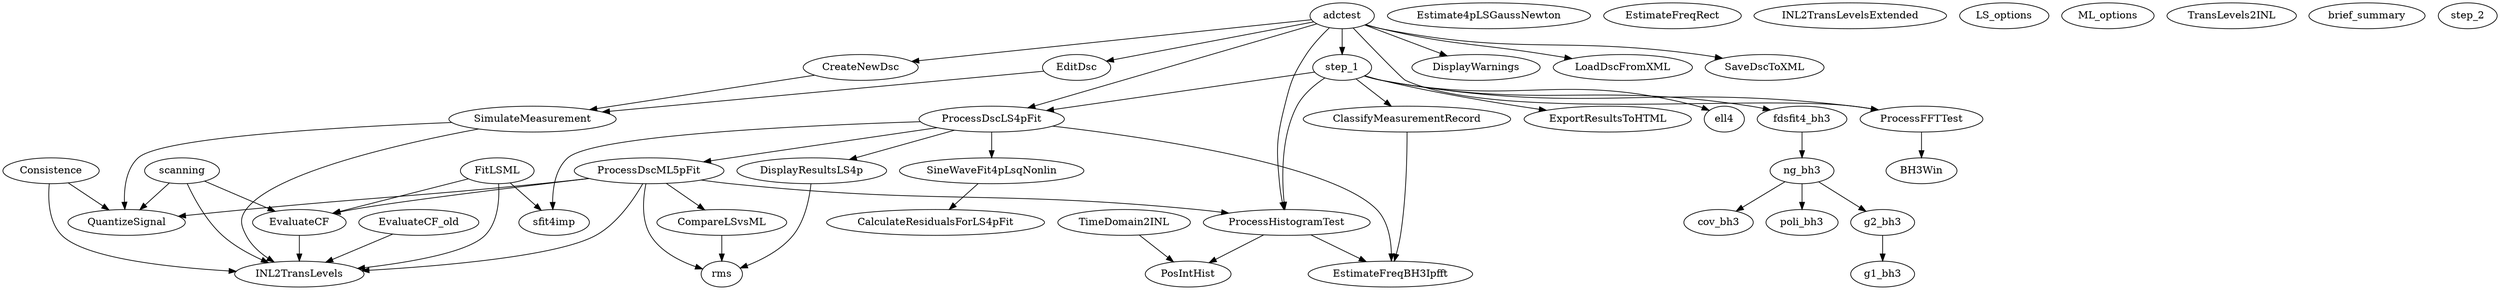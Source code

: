 /* Created by mdot for Matlab */
digraph m2html {
  ClassifyMeasurementRecord -> EstimateFreqBH3Ipfft;
  CompareLSvsML -> rms;
  Consistence -> INL2TransLevels;
  Consistence -> QuantizeSignal;
  CreateNewDsc -> SimulateMeasurement;
  DisplayResultsLS4p -> rms;
  EditDsc -> SimulateMeasurement;
  EvaluateCF -> INL2TransLevels;
  EvaluateCF_old -> INL2TransLevels;
  FitLSML -> EvaluateCF;
  FitLSML -> INL2TransLevels;
  FitLSML -> sfit4imp;
  ProcessDscLS4pFit -> DisplayResultsLS4p;
  ProcessDscLS4pFit -> EstimateFreqBH3Ipfft;
  ProcessDscLS4pFit -> ProcessDscML5pFit;
  ProcessDscLS4pFit -> SineWaveFit4pLsqNonlin;
  ProcessDscLS4pFit -> sfit4imp;
  ProcessDscML5pFit -> CompareLSvsML;
  ProcessDscML5pFit -> EvaluateCF;
  ProcessDscML5pFit -> INL2TransLevels;
  ProcessDscML5pFit -> ProcessHistogramTest;
  ProcessDscML5pFit -> QuantizeSignal;
  ProcessDscML5pFit -> rms;
  ProcessFFTTest -> BH3Win;
  ProcessHistogramTest -> EstimateFreqBH3Ipfft;
  ProcessHistogramTest -> PosIntHist;
  SimulateMeasurement -> INL2TransLevels;
  SimulateMeasurement -> QuantizeSignal;
  SineWaveFit4pLsqNonlin -> CalculateResidualsForLS4pFit;
  TimeDomain2INL -> PosIntHist;
  adctest -> CreateNewDsc;
  adctest -> DisplayWarnings;
  adctest -> EditDsc;
  adctest -> LoadDscFromXML;
  adctest -> ProcessDscLS4pFit;
  adctest -> ProcessFFTTest;
  adctest -> ProcessHistogramTest;
  adctest -> SaveDscToXML;
  adctest -> step_1;
  fdsfit4_bh3 -> ng_bh3;
  g2_bh3 -> g1_bh3;
  ng_bh3 -> cov_bh3;
  ng_bh3 -> g2_bh3;
  ng_bh3 -> poli_bh3;
  scanning -> EvaluateCF;
  scanning -> INL2TransLevels;
  scanning -> QuantizeSignal;
  step_1 -> ClassifyMeasurementRecord;
  step_1 -> ExportResultsToHTML;
  step_1 -> ProcessDscLS4pFit;
  step_1 -> ProcessFFTTest;
  step_1 -> ProcessHistogramTest;
  step_1 -> ell4;
  step_1 -> fdsfit4_bh3;

  BH3Win [URL="BH3Win.html"];
  CalculateResidualsForLS4pFit [URL="CalculateResidualsForLS4pFit.html"];
  ClassifyMeasurementRecord [URL="ClassifyMeasurementRecord.html"];
  CompareLSvsML [URL="CompareLSvsML.html"];
  Consistence [URL="Consistence.html"];
  CreateNewDsc [URL="CreateNewDsc.html"];
  DisplayResultsLS4p [URL="DisplayResultsLS4p.html"];
  DisplayWarnings [URL="DisplayWarnings.html"];
  EditDsc [URL="EditDsc.html"];
  Estimate4pLSGaussNewton [URL="Estimate4pLSGaussNewton.html"];
  EstimateFreqBH3Ipfft [URL="EstimateFreqBH3Ipfft.html"];
  EstimateFreqRect [URL="EstimateFreqRect.html"];
  EvaluateCF [URL="EvaluateCF.html"];
  EvaluateCF_old [URL="EvaluateCF_old.html"];
  ExportResultsToHTML [URL="ExportResultsToHTML.html"];
  FitLSML [URL="FitLSML.html"];
  INL2TransLevels [URL="INL2TransLevels.html"];
  INL2TransLevelsExtended [URL="INL2TransLevelsExtended.html"];
  LS_options [URL="LS_options.html"];
  LoadDscFromXML [URL="LoadDscFromXML.html"];
  ML_options [URL="ML_options.html"];
  PosIntHist [URL="PosIntHist.html"];
  ProcessDscLS4pFit [URL="ProcessDscLS4pFit.html"];
  ProcessDscML5pFit [URL="ProcessDscML5pFit.html"];
  ProcessFFTTest [URL="ProcessFFTTest.html"];
  ProcessHistogramTest [URL="ProcessHistogramTest.html"];
  QuantizeSignal [URL="QuantizeSignal.html"];
  SaveDscToXML [URL="SaveDscToXML.html"];
  SimulateMeasurement [URL="SimulateMeasurement.html"];
  SineWaveFit4pLsqNonlin [URL="SineWaveFit4pLsqNonlin.html"];
  TimeDomain2INL [URL="TimeDomain2INL.html"];
  TransLevels2INL [URL="TransLevels2INL.html"];
  adctest [URL="adctest.html"];
  brief_summary [URL="brief_summary.html"];
  cov_bh3 [URL="cov_bh3.html"];
  ell4 [URL="ell4.html"];
  fdsfit4_bh3 [URL="fdsfit4_bh3.html"];
  g1_bh3 [URL="g1_bh3.html"];
  g2_bh3 [URL="g2_bh3.html"];
  ng_bh3 [URL="ng_bh3.html"];
  poli_bh3 [URL="poli_bh3.html"];
  rms [URL="rms.html"];
  scanning [URL="scanning.html"];
  sfit4imp [URL="sfit4imp.html"];
  step_1 [URL="step_1.html"];
  step_2 [URL="step_2.html"];
}